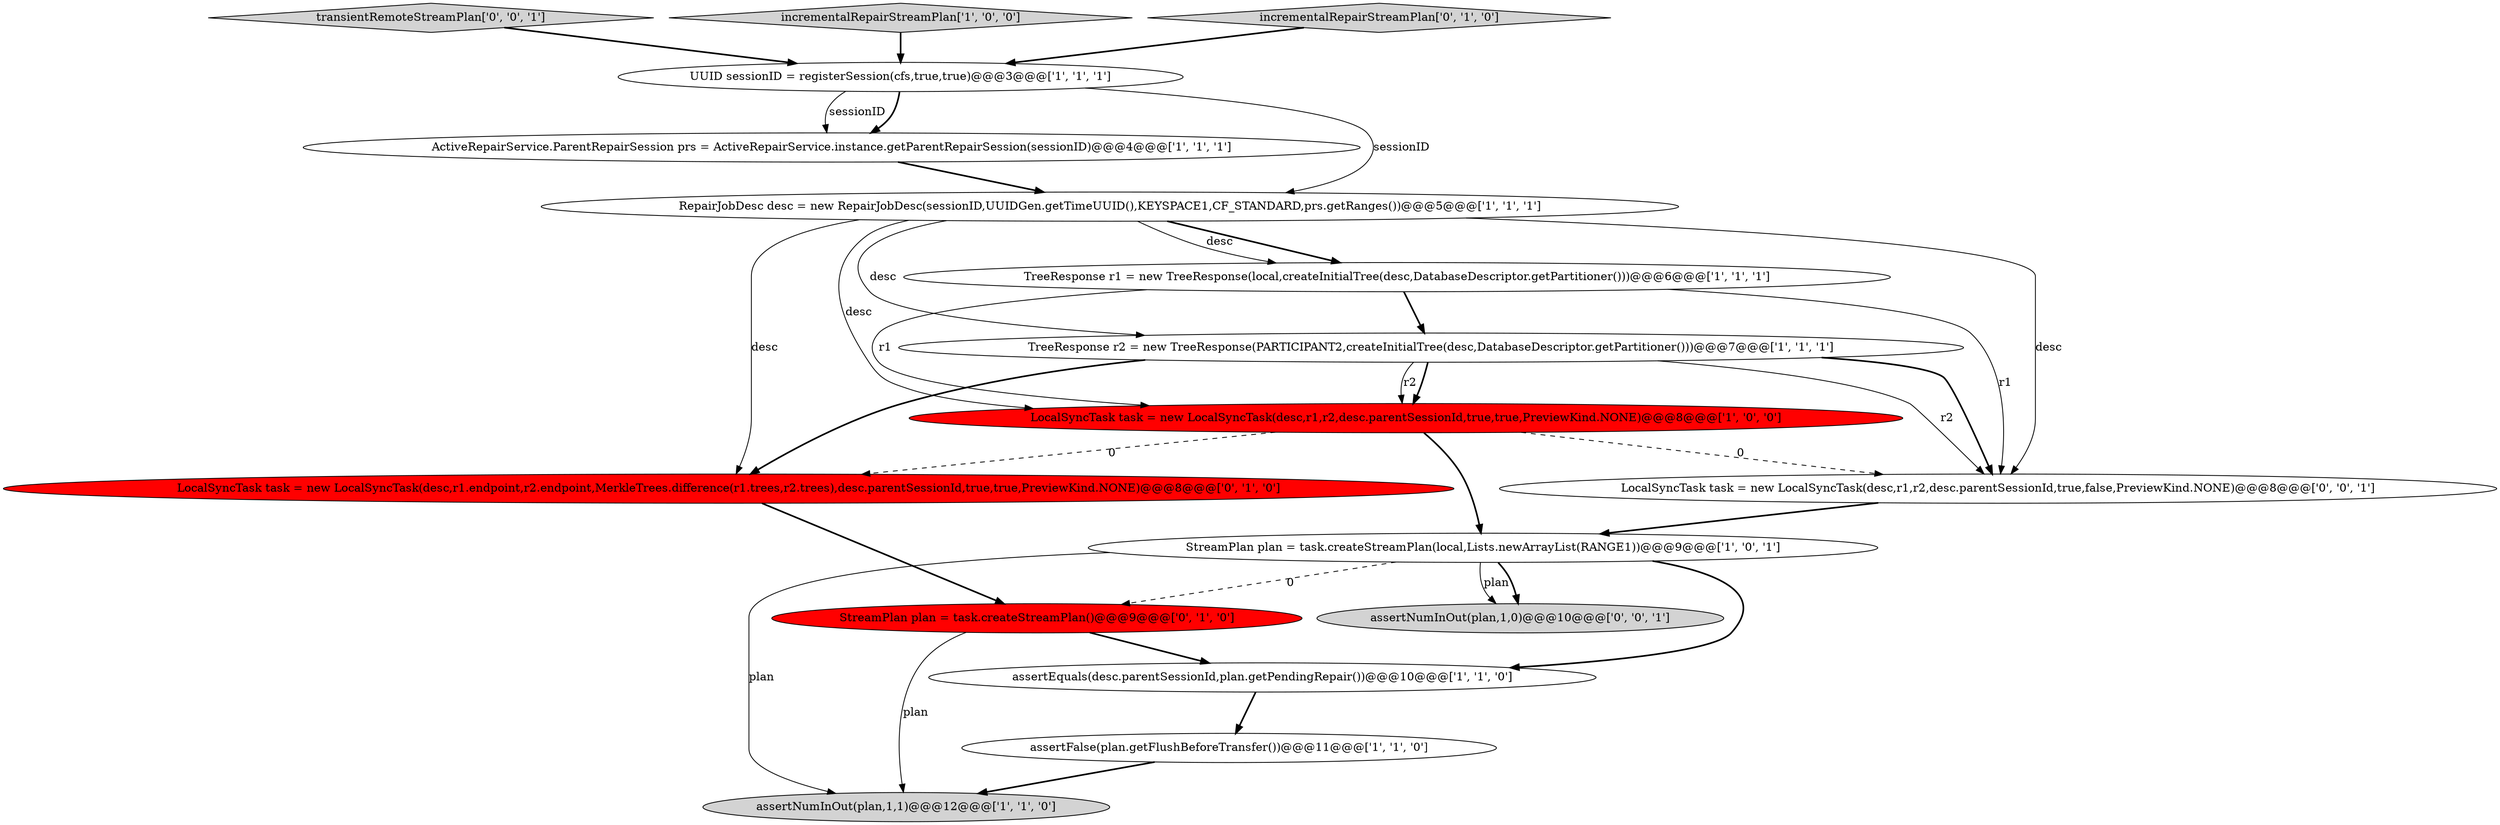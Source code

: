 digraph {
1 [style = filled, label = "TreeResponse r2 = new TreeResponse(PARTICIPANT2,createInitialTree(desc,DatabaseDescriptor.getPartitioner()))@@@7@@@['1', '1', '1']", fillcolor = white, shape = ellipse image = "AAA0AAABBB1BBB"];
16 [style = filled, label = "transientRemoteStreamPlan['0', '0', '1']", fillcolor = lightgray, shape = diamond image = "AAA0AAABBB3BBB"];
5 [style = filled, label = "RepairJobDesc desc = new RepairJobDesc(sessionID,UUIDGen.getTimeUUID(),KEYSPACE1,CF_STANDARD,prs.getRanges())@@@5@@@['1', '1', '1']", fillcolor = white, shape = ellipse image = "AAA0AAABBB1BBB"];
3 [style = filled, label = "incrementalRepairStreamPlan['1', '0', '0']", fillcolor = lightgray, shape = diamond image = "AAA0AAABBB1BBB"];
6 [style = filled, label = "assertFalse(plan.getFlushBeforeTransfer())@@@11@@@['1', '1', '0']", fillcolor = white, shape = ellipse image = "AAA0AAABBB1BBB"];
10 [style = filled, label = "assertNumInOut(plan,1,1)@@@12@@@['1', '1', '0']", fillcolor = lightgray, shape = ellipse image = "AAA0AAABBB1BBB"];
11 [style = filled, label = "LocalSyncTask task = new LocalSyncTask(desc,r1.endpoint,r2.endpoint,MerkleTrees.difference(r1.trees,r2.trees),desc.parentSessionId,true,true,PreviewKind.NONE)@@@8@@@['0', '1', '0']", fillcolor = red, shape = ellipse image = "AAA1AAABBB2BBB"];
12 [style = filled, label = "incrementalRepairStreamPlan['0', '1', '0']", fillcolor = lightgray, shape = diamond image = "AAA0AAABBB2BBB"];
13 [style = filled, label = "StreamPlan plan = task.createStreamPlan()@@@9@@@['0', '1', '0']", fillcolor = red, shape = ellipse image = "AAA1AAABBB2BBB"];
9 [style = filled, label = "assertEquals(desc.parentSessionId,plan.getPendingRepair())@@@10@@@['1', '1', '0']", fillcolor = white, shape = ellipse image = "AAA0AAABBB1BBB"];
7 [style = filled, label = "ActiveRepairService.ParentRepairSession prs = ActiveRepairService.instance.getParentRepairSession(sessionID)@@@4@@@['1', '1', '1']", fillcolor = white, shape = ellipse image = "AAA0AAABBB1BBB"];
0 [style = filled, label = "UUID sessionID = registerSession(cfs,true,true)@@@3@@@['1', '1', '1']", fillcolor = white, shape = ellipse image = "AAA0AAABBB1BBB"];
8 [style = filled, label = "TreeResponse r1 = new TreeResponse(local,createInitialTree(desc,DatabaseDescriptor.getPartitioner()))@@@6@@@['1', '1', '1']", fillcolor = white, shape = ellipse image = "AAA0AAABBB1BBB"];
4 [style = filled, label = "LocalSyncTask task = new LocalSyncTask(desc,r1,r2,desc.parentSessionId,true,true,PreviewKind.NONE)@@@8@@@['1', '0', '0']", fillcolor = red, shape = ellipse image = "AAA1AAABBB1BBB"];
2 [style = filled, label = "StreamPlan plan = task.createStreamPlan(local,Lists.newArrayList(RANGE1))@@@9@@@['1', '0', '1']", fillcolor = white, shape = ellipse image = "AAA0AAABBB1BBB"];
15 [style = filled, label = "LocalSyncTask task = new LocalSyncTask(desc,r1,r2,desc.parentSessionId,true,false,PreviewKind.NONE)@@@8@@@['0', '0', '1']", fillcolor = white, shape = ellipse image = "AAA0AAABBB3BBB"];
14 [style = filled, label = "assertNumInOut(plan,1,0)@@@10@@@['0', '0', '1']", fillcolor = lightgray, shape = ellipse image = "AAA0AAABBB3BBB"];
5->8 [style = bold, label=""];
1->4 [style = bold, label=""];
15->2 [style = bold, label=""];
16->0 [style = bold, label=""];
1->4 [style = solid, label="r2"];
1->15 [style = bold, label=""];
5->8 [style = solid, label="desc"];
2->10 [style = solid, label="plan"];
4->2 [style = bold, label=""];
2->9 [style = bold, label=""];
12->0 [style = bold, label=""];
3->0 [style = bold, label=""];
9->6 [style = bold, label=""];
1->11 [style = bold, label=""];
0->7 [style = bold, label=""];
5->1 [style = solid, label="desc"];
5->15 [style = solid, label="desc"];
8->1 [style = bold, label=""];
8->15 [style = solid, label="r1"];
7->5 [style = bold, label=""];
0->5 [style = solid, label="sessionID"];
2->14 [style = solid, label="plan"];
2->13 [style = dashed, label="0"];
4->15 [style = dashed, label="0"];
6->10 [style = bold, label=""];
11->13 [style = bold, label=""];
2->14 [style = bold, label=""];
0->7 [style = solid, label="sessionID"];
8->4 [style = solid, label="r1"];
13->10 [style = solid, label="plan"];
13->9 [style = bold, label=""];
4->11 [style = dashed, label="0"];
5->11 [style = solid, label="desc"];
5->4 [style = solid, label="desc"];
1->15 [style = solid, label="r2"];
}
